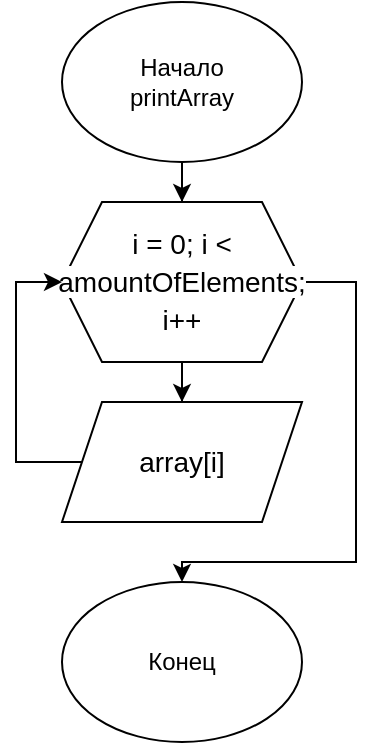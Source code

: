 <mxfile version="21.3.2" type="device">
  <diagram name="Страница 1" id="5YetUEDRyZxwBw8eWc0t">
    <mxGraphModel dx="2074" dy="1148" grid="1" gridSize="10" guides="1" tooltips="1" connect="1" arrows="1" fold="1" page="1" pageScale="1" pageWidth="827" pageHeight="1169" math="0" shadow="0">
      <root>
        <mxCell id="0" />
        <mxCell id="1" parent="0" />
        <mxCell id="I4P1pSYA7J7MU2GdGleR-3" style="edgeStyle=orthogonalEdgeStyle;rounded=0;orthogonalLoop=1;jettySize=auto;html=1;entryX=0.5;entryY=0;entryDx=0;entryDy=0;" edge="1" parent="1" source="I4P1pSYA7J7MU2GdGleR-1" target="I4P1pSYA7J7MU2GdGleR-2">
          <mxGeometry relative="1" as="geometry" />
        </mxCell>
        <mxCell id="I4P1pSYA7J7MU2GdGleR-1" value="Начало&lt;br&gt;printArray" style="ellipse;whiteSpace=wrap;html=1;" vertex="1" parent="1">
          <mxGeometry x="354" y="10" width="120" height="80" as="geometry" />
        </mxCell>
        <mxCell id="I4P1pSYA7J7MU2GdGleR-5" style="edgeStyle=orthogonalEdgeStyle;rounded=0;orthogonalLoop=1;jettySize=auto;html=1;entryX=0.5;entryY=0;entryDx=0;entryDy=0;" edge="1" parent="1" source="I4P1pSYA7J7MU2GdGleR-2" target="I4P1pSYA7J7MU2GdGleR-4">
          <mxGeometry relative="1" as="geometry" />
        </mxCell>
        <mxCell id="I4P1pSYA7J7MU2GdGleR-8" style="edgeStyle=orthogonalEdgeStyle;rounded=0;orthogonalLoop=1;jettySize=auto;html=1;entryX=0.5;entryY=0;entryDx=0;entryDy=0;" edge="1" parent="1" source="I4P1pSYA7J7MU2GdGleR-2" target="I4P1pSYA7J7MU2GdGleR-7">
          <mxGeometry relative="1" as="geometry">
            <mxPoint x="410" y="290" as="targetPoint" />
            <Array as="points">
              <mxPoint x="501" y="150" />
              <mxPoint x="501" y="290" />
              <mxPoint x="414" y="290" />
            </Array>
          </mxGeometry>
        </mxCell>
        <mxCell id="I4P1pSYA7J7MU2GdGleR-2" value="&lt;div style=&quot;font-size: 14px; line-height: 19px;&quot;&gt;&lt;span style=&quot;background-color: rgb(255, 255, 255);&quot;&gt;i = 0; i &amp;lt; amountOfElements; i++&lt;/span&gt;&lt;/div&gt;" style="shape=hexagon;perimeter=hexagonPerimeter2;whiteSpace=wrap;html=1;fixedSize=1;" vertex="1" parent="1">
          <mxGeometry x="354" y="110" width="120" height="80" as="geometry" />
        </mxCell>
        <mxCell id="I4P1pSYA7J7MU2GdGleR-6" style="edgeStyle=orthogonalEdgeStyle;rounded=0;orthogonalLoop=1;jettySize=auto;html=1;entryX=0;entryY=0.5;entryDx=0;entryDy=0;" edge="1" parent="1" source="I4P1pSYA7J7MU2GdGleR-4" target="I4P1pSYA7J7MU2GdGleR-2">
          <mxGeometry relative="1" as="geometry">
            <mxPoint x="330" y="140" as="targetPoint" />
            <Array as="points">
              <mxPoint x="331" y="240" />
              <mxPoint x="331" y="150" />
            </Array>
          </mxGeometry>
        </mxCell>
        <mxCell id="I4P1pSYA7J7MU2GdGleR-4" value="&lt;div style=&quot;font-size: 14px; line-height: 19px;&quot;&gt;&lt;span style=&quot;background-color: rgb(255, 255, 255);&quot;&gt;array[i]&lt;/span&gt;&lt;/div&gt;" style="shape=parallelogram;perimeter=parallelogramPerimeter;whiteSpace=wrap;html=1;fixedSize=1;" vertex="1" parent="1">
          <mxGeometry x="354" y="210" width="120" height="60" as="geometry" />
        </mxCell>
        <mxCell id="I4P1pSYA7J7MU2GdGleR-7" value="Конец" style="ellipse;whiteSpace=wrap;html=1;" vertex="1" parent="1">
          <mxGeometry x="354" y="300" width="120" height="80" as="geometry" />
        </mxCell>
      </root>
    </mxGraphModel>
  </diagram>
</mxfile>
